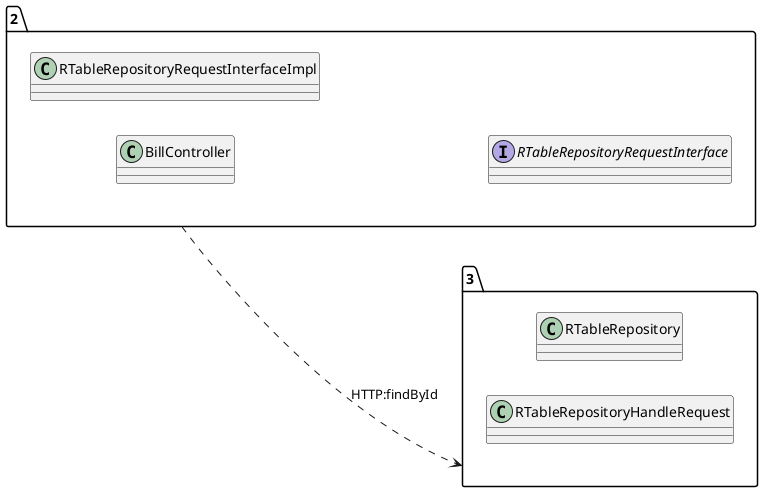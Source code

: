 @startuml 
allow_mixing
left to right direction
package "2"{
class BillController
class RTableRepositoryRequestInterfaceImpl
interface RTableRepositoryRequestInterface

}
package "3"{
class RTableRepository
class RTableRepositoryHandleRequest

}
"2" ..> "3":HTTP:findById
@enduml